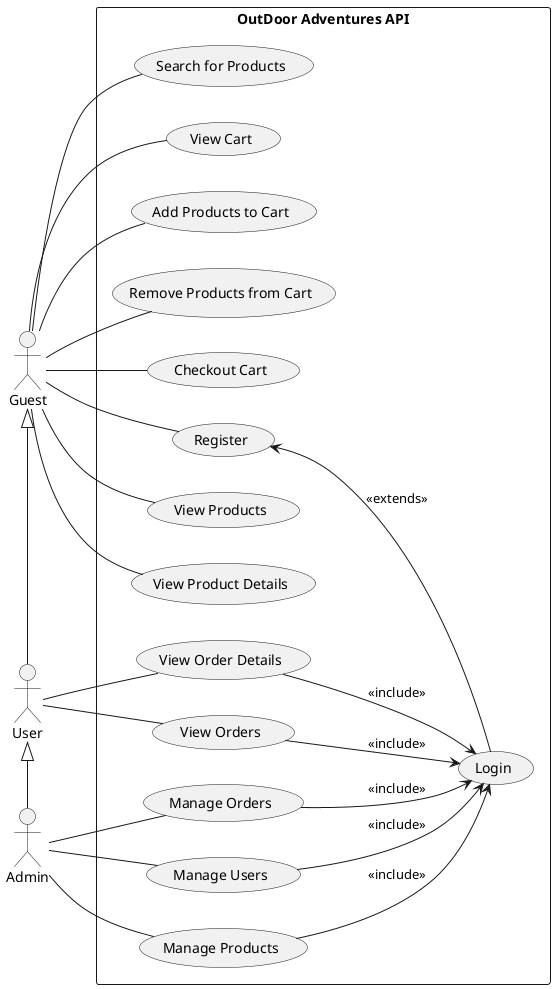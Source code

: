 @startuml
left to right direction

actor Guest as guest
actor User as user
actor Admin as admin

rectangle "OutDoor Adventures API" {
    usecase "Register" as register
    usecase "Login" as login
    ' Guest use cases
    usecase "View Products" as view_products
    usecase "View Product Details" as view_product_details
    usecase "Search for Products" as search_products
    usecase "View Cart" as view_cart
    usecase "Add Products to Cart" as add_to_cart
    usecase "Remove Products from Cart" as remove_from_cart
    ' User use cases
    usecase "Checkout Cart" as checkout
    usecase "View Orders" as view_orders
    usecase "View Order Details" as view_order_details
    ' Admin use cases
    usecase "Manage Users" as manage_users
    usecase "Manage Products" as manage_products
    usecase "Manage Orders" as manage_orders
}

user -l-|> guest
admin -l-|> user

guest -- register
guest -- view_products
guest -- view_product_details
guest -- search_products
guest -- view_cart
guest -- add_to_cart
guest -- remove_from_cart
guest -- checkout

user -- view_orders
user -- view_order_details

admin -- manage_users
admin -- manage_products
admin -- manage_orders

register <-- login : <<extends>>

view_orders --> login : <<include>>
view_order_details --> login : <<include>>

manage_users --> login : <<include>>
manage_products --> login : <<include>>
manage_orders --> login : <<include>>
@enduml